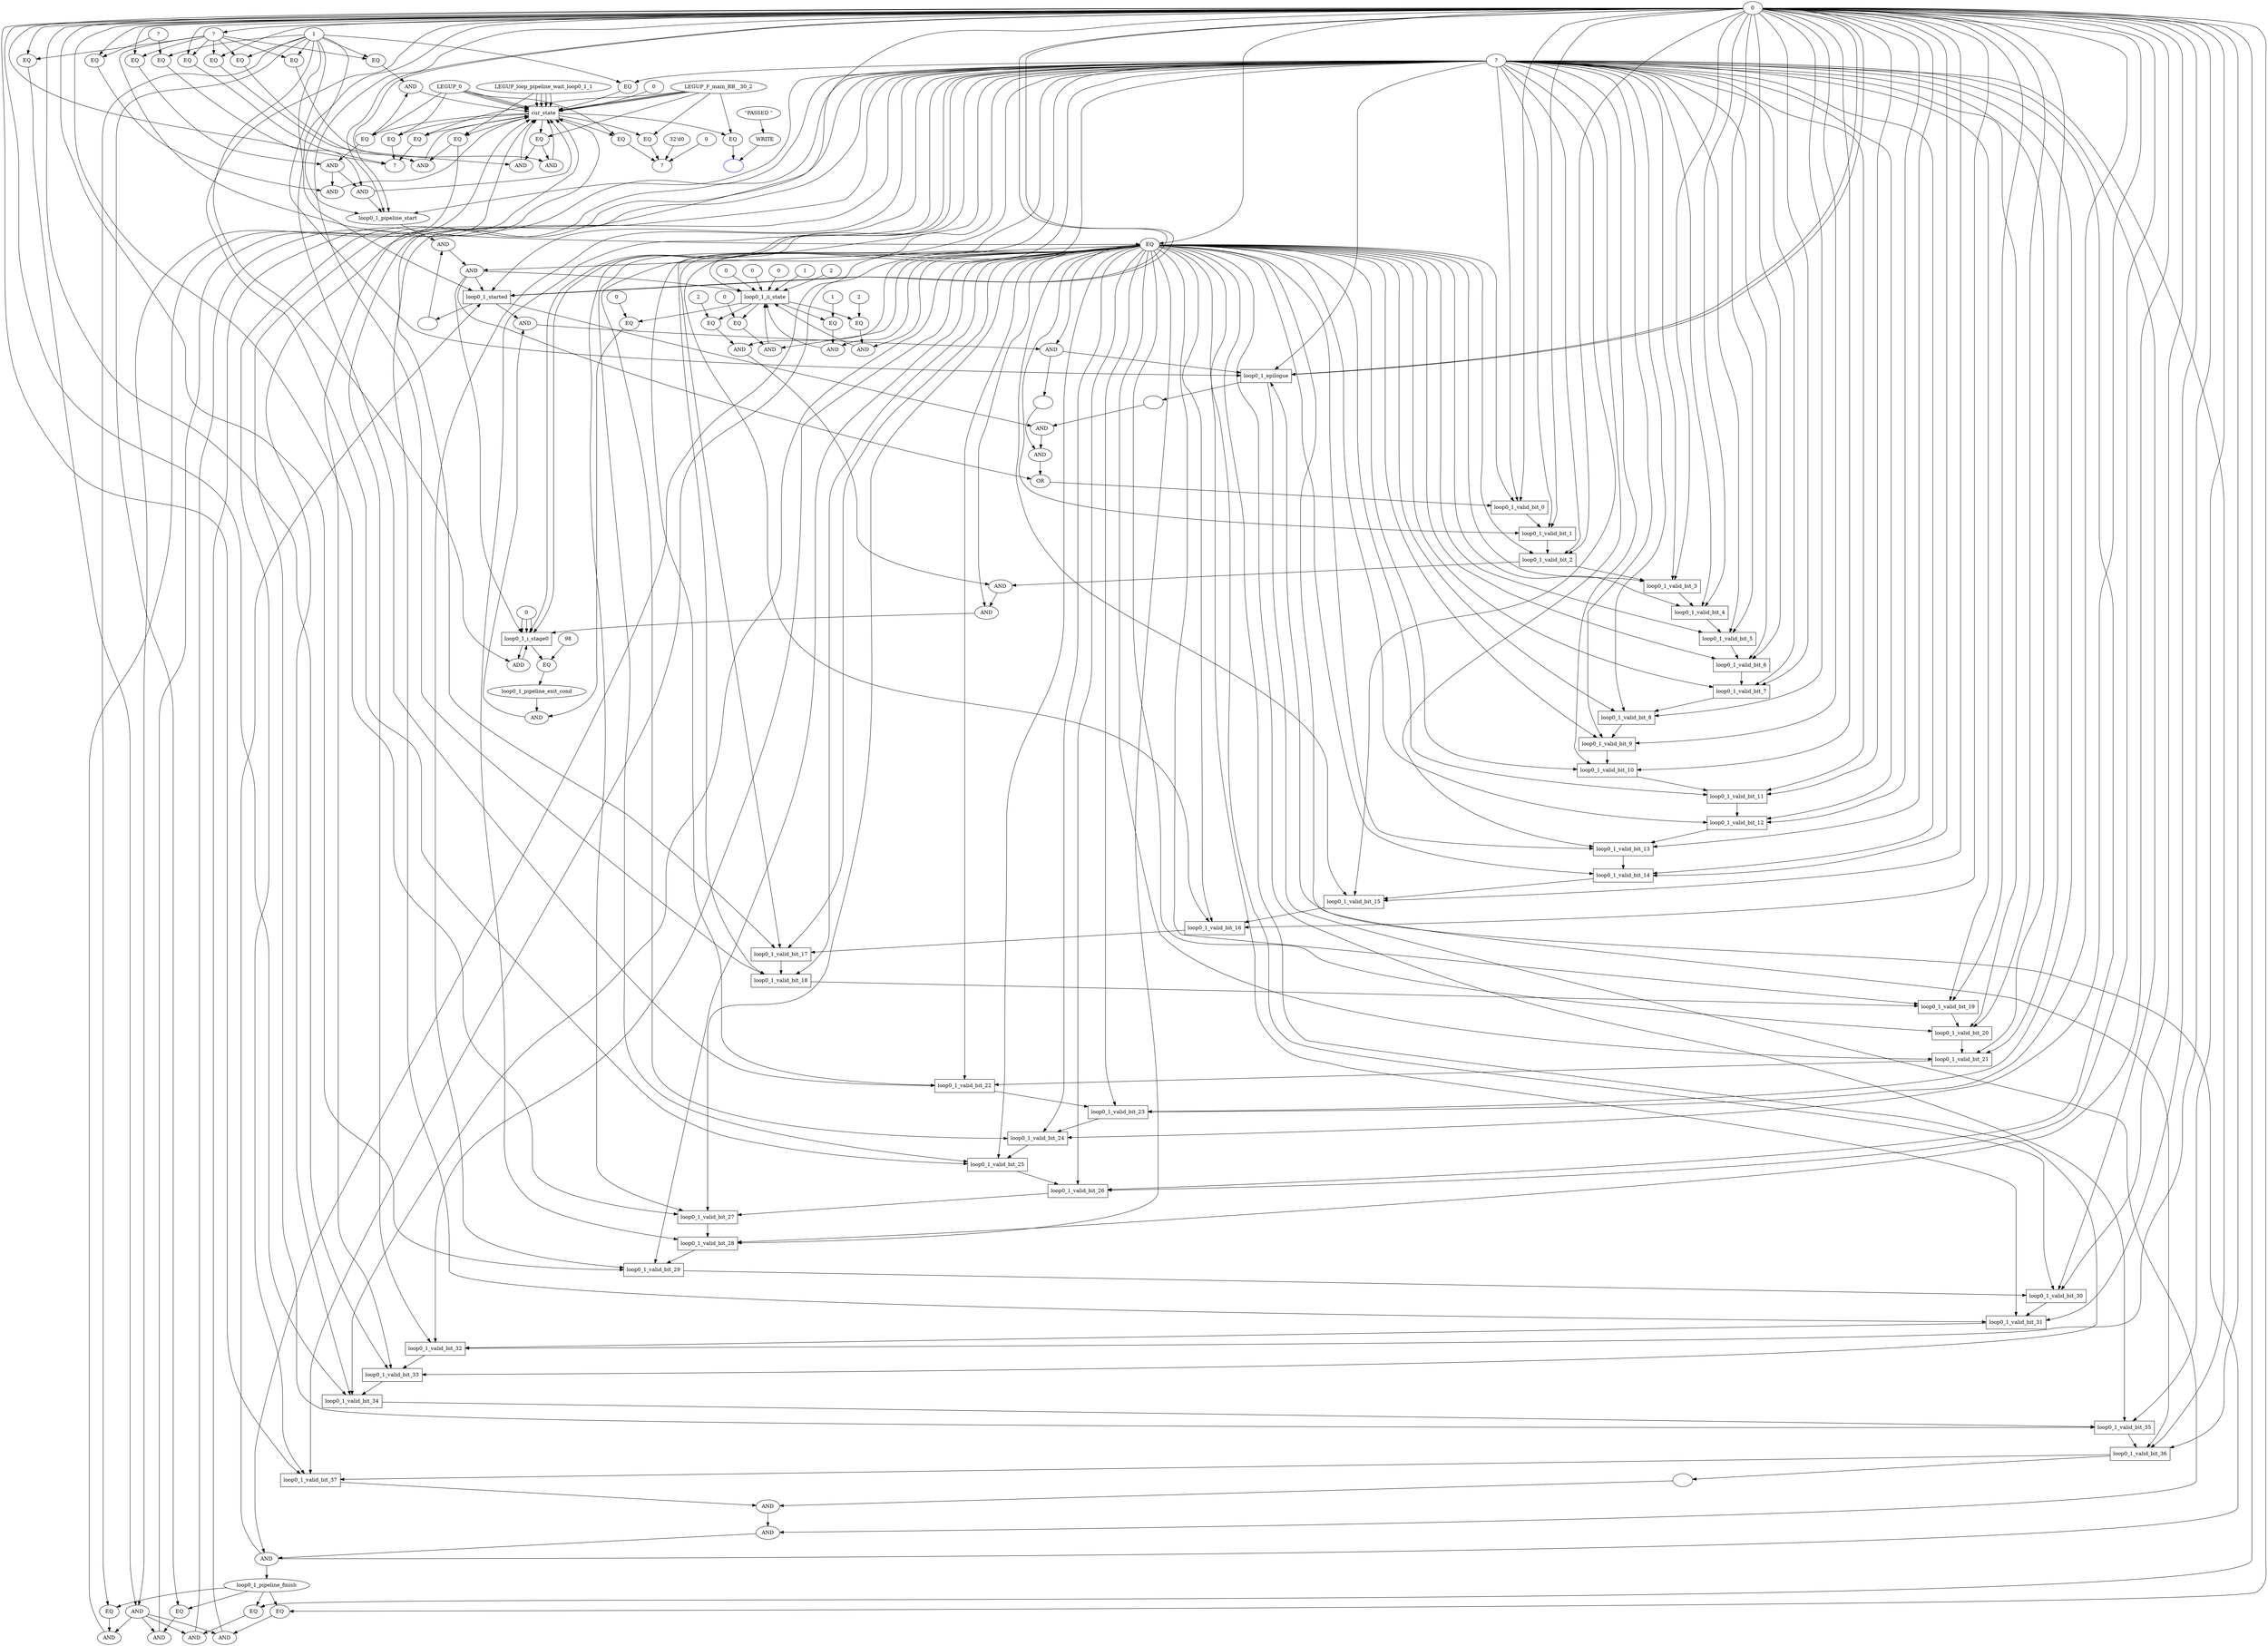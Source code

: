 //----------------------------------------------------------------------------//
// Generated by LegUp High-Level Synthesis Tool Version 4.0 (http://legup.org)
// Compiled: Mon Jun  4 15:32:40 2018
// University of Toronto
// For research and academic purposes only. Commercial use is prohibited.
// Please send bugs to: legup@eecg.toronto.edu
// Date: Tue Sep  4 16:43:32 2018
//----------------------------------------------------------------------------//

digraph {
Node0x3fded20[label="?"];
Node0x3fdf800[label="0"];
Node0x3fdf800 -> Node0x3fded20;
Node0x3fe1470[label="EQ"];
Node0x3fe1470 -> Node0x3fded20;
Node0x3fe1870[label="EQ"];
Node0x3fe1870 -> Node0x3fded20;
Node0x3ff5c80[label="EQ"];
Node0x3ff5c80 -> Node0x3fded20;
Node0x3fdefa0[label="?"];
Node0x3ff5f70[label="0"];
Node0x3ff5f70 -> Node0x3fdefa0;
Node0x3ff6170[label="32'd0"];
Node0x3ff6170 -> Node0x3fdefa0;
Node0x3ff6390[label="EQ"];
Node0x3ff6390 -> Node0x3fdefa0;
Node0x3ff6660[label="EQ"];
Node0x3ff6660 -> Node0x3fdefa0;
Node0x40c9b60[label="",color=blue];
Node0x40c9c40[label="WRITE"];
Node0x40c9c40 -> Node0x40c9b60;
Node0x40ca080[label="EQ"];
Node0x40ca080 -> Node0x40c9b60;
Node0x3fdee70[label="?"];
Node0x3fdee70 -> Node0x3fe1470;
Node0x3fdf800 -> Node0x3fe1470;
Node0x3fe1a80[label="cur_state",shape=box];
Node0x3fe1a80 -> Node0x3fe1870;
Node0x3fe1c80[label="LEGUP_0"];
Node0x3fe1c80 -> Node0x3fe1870;
Node0x3fe1a80 -> Node0x3ff5c80;
Node0x3fe2150[label="LEGUP_F_main_BB__30_2"];
Node0x3fe2150 -> Node0x3ff5c80;
Node0x3fe1a80 -> Node0x3ff6390;
Node0x3fe1c80 -> Node0x3ff6390;
Node0x3fe1a80 -> Node0x3ff6660;
Node0x3fe2150 -> Node0x3ff6660;
Node0x40c9e60[label="\"PASSED \""];
Node0x40c9e60 -> Node0x40c9c40;
Node0x3fe1a80 -> Node0x40ca080;
Node0x3fe2150 -> Node0x40ca080;
Node0x3fdf800 -> Node0x3fdee70;
Node0x3fe1c80 -> Node0x3fe1a80;
Node0x3fe1ea0[label="LEGUP_loop_pipeline_wait_loop0_1_1"];
Node0x3fe1ea0 -> Node0x3fe1a80;
Node0x3fe1c80 -> Node0x3fe1a80;
Node0x3fe1ea0 -> Node0x3fe1a80;
Node0x3fe2150 -> Node0x3fe1a80;
Node0x3fe1ea0 -> Node0x3fe1a80;
Node0x3fe2150 -> Node0x3fe1a80;
Node0x3fe1ea0 -> Node0x3fe1a80;
Node0x3fe2150 -> Node0x3fe1a80;
Node0x3fe1c80 -> Node0x3fe1a80;
Node0x3fe2270[label="0"];
Node0x3fe2270 -> Node0x3fe1a80;
Node0x3fe2740[label="AND"];
Node0x3fe2740 -> Node0x3fe1a80;
Node0x3fe30b0[label="AND"];
Node0x3fe30b0 -> Node0x3fe1a80;
Node0x3fe3b40[label="AND"];
Node0x3fe3b40 -> Node0x3fe1a80;
Node0x3fe4070[label="AND"];
Node0x3fe4070 -> Node0x3fe1a80;
Node0x3fe4810[label="AND"];
Node0x3fe4810 -> Node0x3fe1a80;
Node0x3ff3c80[label="AND"];
Node0x3ff3c80 -> Node0x3fe1a80;
Node0x3ff4240[label="AND"];
Node0x3ff4240 -> Node0x3fe1a80;
Node0x3ff4770[label="AND"];
Node0x3ff4770 -> Node0x3fe1a80;
Node0x3ff4ca0[label="AND"];
Node0x3ff4ca0 -> Node0x3fe1a80;
Node0x3ff5440[label="AND"];
Node0x3ff5440 -> Node0x3fe1a80;
Node0x3ff5970[label="EQ"];
Node0x3ff5970 -> Node0x3fe1a80;
Node0x3fe2940[label="EQ"];
Node0x3fe2940 -> Node0x3fe2740;
Node0x3fe2c40[label="EQ"];
Node0x3fe2c40 -> Node0x3fe2740;
Node0x3fe3290[label="AND"];
Node0x3fe3290 -> Node0x3fe30b0;
Node0x3fe3800[label="EQ"];
Node0x3fe3800 -> Node0x3fe30b0;
Node0x3fe3290 -> Node0x3fe3b40;
Node0x3fe3d90[label="EQ"];
Node0x3fe3d90 -> Node0x3fe3b40;
Node0x3fe4250[label="EQ"];
Node0x3fe4250 -> Node0x3fe4070;
Node0x3fe4550[label="EQ"];
Node0x3fe4550 -> Node0x3fe4070;
Node0x3fe49f0[label="AND"];
Node0x3fe49f0 -> Node0x3fe4810;
Node0x3fe4f60[label="EQ"];
Node0x3fe4f60 -> Node0x3fe4810;
Node0x3fe49f0 -> Node0x3ff3c80;
Node0x3ff3f60[label="EQ"];
Node0x3ff3f60 -> Node0x3ff3c80;
Node0x3fe49f0 -> Node0x3ff4240;
Node0x3ff4490[label="EQ"];
Node0x3ff4490 -> Node0x3ff4240;
Node0x3fe49f0 -> Node0x3ff4770;
Node0x3ff49c0[label="EQ"];
Node0x3ff49c0 -> Node0x3ff4770;
Node0x3ff4e80[label="EQ"];
Node0x3ff4e80 -> Node0x3ff4ca0;
Node0x3ff5180[label="EQ"];
Node0x3ff5180 -> Node0x3ff4ca0;
Node0x3ff4e80 -> Node0x3ff5440;
Node0x3ff5690[label="EQ"];
Node0x3ff5690 -> Node0x3ff5440;
Node0x3fdeaa0[label="?"];
Node0x3fdeaa0 -> Node0x3ff5970;
Node0x3fe2e90[label="1"];
Node0x3fe2e90 -> Node0x3ff5970;
Node0x3fe1a80 -> Node0x3fe2940;
Node0x3fe1c80 -> Node0x3fe2940;
Node0x3fdee70 -> Node0x3fe2c40;
Node0x3fe2e90 -> Node0x3fe2c40;
Node0x3fe2940 -> Node0x3fe3290;
Node0x3fe3520[label="EQ"];
Node0x3fe3520 -> Node0x3fe3290;
Node0x3fdebd0[label="?"];
Node0x3fdebd0 -> Node0x3fe3800;
Node0x3fe2e90 -> Node0x3fe3800;
Node0x3fdebd0 -> Node0x3fe3d90;
Node0x3fdf800 -> Node0x3fe3d90;
Node0x3fe1a80 -> Node0x3fe4250;
Node0x3fe1ea0 -> Node0x3fe4250;
Node0x3fdee70 -> Node0x3fe4550;
Node0x3fe2e90 -> Node0x3fe4550;
Node0x3fe4250 -> Node0x3fe49f0;
Node0x3fe4c80[label="EQ"];
Node0x3fe4c80 -> Node0x3fe49f0;
Node0x3fe5160[label="loop0_1_pipeline_finish"];
Node0x3fe5160 -> Node0x3fe4f60;
Node0x3fe2e90 -> Node0x3fe4f60;
Node0x3fe5160 -> Node0x3ff3f60;
Node0x3fdf800 -> Node0x3ff3f60;
Node0x3fe5160 -> Node0x3ff4490;
Node0x3fe2e90 -> Node0x3ff4490;
Node0x3fe5160 -> Node0x3ff49c0;
Node0x3fdf800 -> Node0x3ff49c0;
Node0x3fe1a80 -> Node0x3ff4e80;
Node0x3fe2150 -> Node0x3ff4e80;
Node0x3fdee70 -> Node0x3ff5180;
Node0x3fe2e90 -> Node0x3ff5180;
Node0x3fdee70 -> Node0x3ff5690;
Node0x3fdf800 -> Node0x3ff5690;
Node0x3fdee70 -> Node0x3fe3520;
Node0x3fdf800 -> Node0x3fe3520;
Node0x3fdee70 -> Node0x3fe4c80;
Node0x3fdf800 -> Node0x3fe4c80;
Node0x3fe5360[label="AND"];
Node0x3fe5360 -> Node0x3fe5160;
Node0x3fe5580[label="EQ"];
Node0x3fe5580 -> Node0x3fe5360;
Node0x3fe5880[label="AND"];
Node0x3fe5880 -> Node0x3fe5360;
Node0x3fdee70 -> Node0x3fe5580;
Node0x3fdf800 -> Node0x3fe5580;
Node0x3fe5a80[label="loop0_1_epilogue",shape=box];
Node0x3fe5a80 -> Node0x3fe5880;
Node0x3fec9d0[label="AND"];
Node0x3fec9d0 -> Node0x3fe5880;
Node0x3fdf800 -> Node0x3fe5a80;
Node0x3fe2e90 -> Node0x3fe5a80;
Node0x3fdf800 -> Node0x3fe5a80;
Node0x3fdeaa0 -> Node0x3fe5a80;
Node0x3fe5e70[label="AND"];
Node0x3fe5e70 -> Node0x3fe5a80;
Node0x3fe5360 -> Node0x3fe5a80;
Node0x3fecbf0[label=""];
Node0x3fecbf0 -> Node0x3fec9d0;
Node0x3ff38a0[label="loop0_1_valid_bit_37",shape=box];
Node0x3ff38a0 -> Node0x3fec9d0;
Node0x3fe5580 -> Node0x3fe5e70;
Node0x3fe6100[label="AND"];
Node0x3fe6100 -> Node0x3fe5e70;
Node0x3fecdf0[label="loop0_1_valid_bit_36",shape=box];
Node0x3fecdf0 -> Node0x3fecbf0;
Node0x3fecdf0 -> Node0x3ff38a0;
Node0x3fdf800 -> Node0x3ff38a0;
Node0x3fe5580 -> Node0x3ff38a0;
Node0x3fdeaa0 -> Node0x3ff38a0;
Node0x3fe6320[label="loop0_1_started",shape=box];
Node0x3fe6320 -> Node0x3fe6100;
Node0x3fe71e0[label="AND"];
Node0x3fe71e0 -> Node0x3fe6100;
Node0x3fed010[label="loop0_1_valid_bit_35",shape=box];
Node0x3fed010 -> Node0x3fecdf0;
Node0x3fdf800 -> Node0x3fecdf0;
Node0x3fe5580 -> Node0x3fecdf0;
Node0x3fdeaa0 -> Node0x3fecdf0;
Node0x3fdf800 -> Node0x3fe6320;
Node0x3fe2e90 -> Node0x3fe6320;
Node0x3fdf800 -> Node0x3fe6320;
Node0x3fdeaa0 -> Node0x3fe6320;
Node0x3fe6690[label="AND"];
Node0x3fe6690 -> Node0x3fe6320;
Node0x3fe5360 -> Node0x3fe6320;
Node0x3fe7400[label="EQ"];
Node0x3fe7400 -> Node0x3fe71e0;
Node0x3fe9a10[label="loop0_1_pipeline_exit_cond"];
Node0x3fe9a10 -> Node0x3fe71e0;
Node0x3fed230[label="loop0_1_valid_bit_34",shape=box];
Node0x3fed230 -> Node0x3fed010;
Node0x3fdf800 -> Node0x3fed010;
Node0x3fe5580 -> Node0x3fed010;
Node0x3fdeaa0 -> Node0x3fed010;
Node0x3fe5580 -> Node0x3fe6690;
Node0x3fe6920[label="AND"];
Node0x3fe6920 -> Node0x3fe6690;
Node0x3fe7600[label="loop0_1_ii_state",shape=box];
Node0x3fe7600 -> Node0x3fe7400;
Node0x3fe9810[label="0"];
Node0x3fe9810 -> Node0x3fe7400;
Node0x3fe9c10[label="EQ"];
Node0x3fe9c10 -> Node0x3fe9a10;
Node0x3fed450[label="loop0_1_valid_bit_33",shape=box];
Node0x3fed450 -> Node0x3fed230;
Node0x3fdf800 -> Node0x3fed230;
Node0x3fe5580 -> Node0x3fed230;
Node0x3fdeaa0 -> Node0x3fed230;
Node0x3fe6b40[label="loop0_1_pipeline_start"];
Node0x3fe6b40 -> Node0x3fe6920;
Node0x3fe6f20[label=""];
Node0x3fe6f20 -> Node0x3fe6920;
Node0x3fe7820[label="0"];
Node0x3fe7820 -> Node0x3fe7600;
Node0x3fe7a40[label="0"];
Node0x3fe7a40 -> Node0x3fe7600;
Node0x3fe7c60[label="1"];
Node0x3fe7c60 -> Node0x3fe7600;
Node0x3fe7e70[label="2"];
Node0x3fe7e70 -> Node0x3fe7600;
Node0x3fe8050[label="0"];
Node0x3fe8050 -> Node0x3fe7600;
Node0x3fdeaa0 -> Node0x3fe7600;
Node0x3fe6690 -> Node0x3fe7600;
Node0x3fe8310[label="AND"];
Node0x3fe8310 -> Node0x3fe7600;
Node0x3fe8a10[label="AND"];
Node0x3fe8a10 -> Node0x3fe7600;
Node0x3fe9130[label="AND"];
Node0x3fe9130 -> Node0x3fe7600;
Node0x3fe9e10[label="loop0_1_i_stage0",shape=box];
Node0x3fe9e10 -> Node0x3fe9c10;
Node0x3fec780[label="98"];
Node0x3fec780 -> Node0x3fe9c10;
Node0x3fed670[label="loop0_1_valid_bit_32",shape=box];
Node0x3fed670 -> Node0x3fed450;
Node0x3fdf800 -> Node0x3fed450;
Node0x3fe5580 -> Node0x3fed450;
Node0x3fdeaa0 -> Node0x3fed450;
Node0x3fdf800 -> Node0x3fe6b40;
Node0x3fdf800 -> Node0x3fe6b40;
Node0x3fe2e90 -> Node0x3fe6b40;
Node0x3fdeaa0 -> Node0x3fe6b40;
Node0x3fe30b0 -> Node0x3fe6b40;
Node0x3fe6320 -> Node0x3fe6f20;
Node0x3fe5580 -> Node0x3fe8310;
Node0x3fe8580[label="EQ"];
Node0x3fe8580 -> Node0x3fe8310;
Node0x3fe5580 -> Node0x3fe8a10;
Node0x3fe8ca0[label="EQ"];
Node0x3fe8ca0 -> Node0x3fe8a10;
Node0x3fe5580 -> Node0x3fe9130;
Node0x3fe9380[label="EQ"];
Node0x3fe9380 -> Node0x3fe9130;
Node0x3fea030[label="0"];
Node0x3fea030 -> Node0x3fe9e10;
Node0x3fea030 -> Node0x3fe9e10;
Node0x3fea2c0[label="ADD"];
Node0x3fea2c0 -> Node0x3fe9e10;
Node0x3fea030 -> Node0x3fe9e10;
Node0x3fdeaa0 -> Node0x3fe9e10;
Node0x3fe6690 -> Node0x3fe9e10;
Node0x3fea680[label="AND"];
Node0x3fea680 -> Node0x3fe9e10;
Node0x3fdeaa0 -> Node0x3fe9e10;
Node0x3fed890[label="loop0_1_valid_bit_31",shape=box];
Node0x3fed890 -> Node0x3fed670;
Node0x3fdf800 -> Node0x3fed670;
Node0x3fe5580 -> Node0x3fed670;
Node0x3fdeaa0 -> Node0x3fed670;
Node0x3fe7600 -> Node0x3fe8580;
Node0x3fe87f0[label="0"];
Node0x3fe87f0 -> Node0x3fe8580;
Node0x3fe7600 -> Node0x3fe8ca0;
Node0x3fe8f10[label="1"];
Node0x3fe8f10 -> Node0x3fe8ca0;
Node0x3fe7600 -> Node0x3fe9380;
Node0x3fe95f0[label="2"];
Node0x3fe95f0 -> Node0x3fe9380;
Node0x3fe9e10 -> Node0x3fea2c0;
Node0x3fe2e90 -> Node0x3fea2c0;
Node0x3fe5580 -> Node0x3fea680;
Node0x3fea8f0[label="AND"];
Node0x3fea8f0 -> Node0x3fea680;
Node0x3fedab0[label="loop0_1_valid_bit_30",shape=box];
Node0x3fedab0 -> Node0x3fed890;
Node0x3fdf800 -> Node0x3fed890;
Node0x3fe5580 -> Node0x3fed890;
Node0x3fdeaa0 -> Node0x3fed890;
Node0x3feab10[label="AND"];
Node0x3feab10 -> Node0x3fea8f0;
Node0x3feb210[label="loop0_1_valid_bit_2",shape=box];
Node0x3feb210 -> Node0x3fea8f0;
Node0x3fedcd0[label="loop0_1_valid_bit_29",shape=box];
Node0x3fedcd0 -> Node0x3fedab0;
Node0x3fdf800 -> Node0x3fedab0;
Node0x3fe5580 -> Node0x3fedab0;
Node0x3fdeaa0 -> Node0x3fedab0;
Node0x3fe5580 -> Node0x3feab10;
Node0x3fead80[label="EQ"];
Node0x3fead80 -> Node0x3feab10;
Node0x3feb410[label="loop0_1_valid_bit_1",shape=box];
Node0x3feb410 -> Node0x3feb210;
Node0x3fdf800 -> Node0x3feb210;
Node0x3fe5580 -> Node0x3feb210;
Node0x3fdeaa0 -> Node0x3feb210;
Node0x3fedef0[label="loop0_1_valid_bit_28",shape=box];
Node0x3fedef0 -> Node0x3fedcd0;
Node0x3fdf800 -> Node0x3fedcd0;
Node0x3fe5580 -> Node0x3fedcd0;
Node0x3fdeaa0 -> Node0x3fedcd0;
Node0x3fe7600 -> Node0x3fead80;
Node0x3feaff0[label="2"];
Node0x3feaff0 -> Node0x3fead80;
Node0x3feb610[label="loop0_1_valid_bit_0",shape=box];
Node0x3feb610 -> Node0x3feb410;
Node0x3fdf800 -> Node0x3feb410;
Node0x3fe5580 -> Node0x3feb410;
Node0x3fdeaa0 -> Node0x3feb410;
Node0x3fee110[label="loop0_1_valid_bit_27",shape=box];
Node0x3fee110 -> Node0x3fedef0;
Node0x3fdf800 -> Node0x3fedef0;
Node0x3fe5580 -> Node0x3fedef0;
Node0x3fdeaa0 -> Node0x3fedef0;
Node0x3feb830[label="OR"];
Node0x3feb830 -> Node0x3feb610;
Node0x3fdf800 -> Node0x3feb610;
Node0x3fe5580 -> Node0x3feb610;
Node0x3fdeaa0 -> Node0x3feb610;
Node0x3fee330[label="loop0_1_valid_bit_26",shape=box];
Node0x3fee330 -> Node0x3fee110;
Node0x3fdf800 -> Node0x3fee110;
Node0x3fe5580 -> Node0x3fee110;
Node0x3fdeaa0 -> Node0x3fee110;
Node0x3fe6690 -> Node0x3feb830;
Node0x3febac0[label="AND"];
Node0x3febac0 -> Node0x3feb830;
Node0x3fee550[label="loop0_1_valid_bit_25",shape=box];
Node0x3fee550 -> Node0x3fee330;
Node0x3fdf800 -> Node0x3fee330;
Node0x3fe5580 -> Node0x3fee330;
Node0x3fdeaa0 -> Node0x3fee330;
Node0x3febce0[label="AND"];
Node0x3febce0 -> Node0x3febac0;
Node0x3fec1c0[label=""];
Node0x3fec1c0 -> Node0x3febac0;
Node0x3fee770[label="loop0_1_valid_bit_24",shape=box];
Node0x3fee770 -> Node0x3fee550;
Node0x3fdf800 -> Node0x3fee550;
Node0x3fe5580 -> Node0x3fee550;
Node0x3fdeaa0 -> Node0x3fee550;
Node0x3fe6320 -> Node0x3febce0;
Node0x3febf50[label=""];
Node0x3febf50 -> Node0x3febce0;
Node0x3fe5e70 -> Node0x3fec1c0;
Node0x3fee990[label="loop0_1_valid_bit_23",shape=box];
Node0x3fee990 -> Node0x3fee770;
Node0x3fdf800 -> Node0x3fee770;
Node0x3fe5580 -> Node0x3fee770;
Node0x3fdeaa0 -> Node0x3fee770;
Node0x3fe5a80 -> Node0x3febf50;
Node0x3feebb0[label="loop0_1_valid_bit_22",shape=box];
Node0x3feebb0 -> Node0x3fee990;
Node0x3fdf800 -> Node0x3fee990;
Node0x3fe5580 -> Node0x3fee990;
Node0x3fdeaa0 -> Node0x3fee990;
Node0x3feedd0[label="loop0_1_valid_bit_21",shape=box];
Node0x3feedd0 -> Node0x3feebb0;
Node0x3fdf800 -> Node0x3feebb0;
Node0x3fe5580 -> Node0x3feebb0;
Node0x3fdeaa0 -> Node0x3feebb0;
Node0x3feeff0[label="loop0_1_valid_bit_20",shape=box];
Node0x3feeff0 -> Node0x3feedd0;
Node0x3fdf800 -> Node0x3feedd0;
Node0x3fe5580 -> Node0x3feedd0;
Node0x3fdeaa0 -> Node0x3feedd0;
Node0x3fef210[label="loop0_1_valid_bit_19",shape=box];
Node0x3fef210 -> Node0x3feeff0;
Node0x3fdf800 -> Node0x3feeff0;
Node0x3fe5580 -> Node0x3feeff0;
Node0x3fdeaa0 -> Node0x3feeff0;
Node0x3fef430[label="loop0_1_valid_bit_18",shape=box];
Node0x3fef430 -> Node0x3fef210;
Node0x3fdf800 -> Node0x3fef210;
Node0x3fe5580 -> Node0x3fef210;
Node0x3fdeaa0 -> Node0x3fef210;
Node0x3fef650[label="loop0_1_valid_bit_17",shape=box];
Node0x3fef650 -> Node0x3fef430;
Node0x3fdf800 -> Node0x3fef430;
Node0x3fe5580 -> Node0x3fef430;
Node0x3fdeaa0 -> Node0x3fef430;
Node0x3fef870[label="loop0_1_valid_bit_16",shape=box];
Node0x3fef870 -> Node0x3fef650;
Node0x3fdf800 -> Node0x3fef650;
Node0x3fe5580 -> Node0x3fef650;
Node0x3fdeaa0 -> Node0x3fef650;
Node0x3fefa90[label="loop0_1_valid_bit_15",shape=box];
Node0x3fefa90 -> Node0x3fef870;
Node0x3fdf800 -> Node0x3fef870;
Node0x3fe5580 -> Node0x3fef870;
Node0x3fdeaa0 -> Node0x3fef870;
Node0x3fefcb0[label="loop0_1_valid_bit_14",shape=box];
Node0x3fefcb0 -> Node0x3fefa90;
Node0x3fdf800 -> Node0x3fefa90;
Node0x3fe5580 -> Node0x3fefa90;
Node0x3fdeaa0 -> Node0x3fefa90;
Node0x3fefed0[label="loop0_1_valid_bit_13",shape=box];
Node0x3fefed0 -> Node0x3fefcb0;
Node0x3fdf800 -> Node0x3fefcb0;
Node0x3fe5580 -> Node0x3fefcb0;
Node0x3fdeaa0 -> Node0x3fefcb0;
Node0x3ff00f0[label="loop0_1_valid_bit_12",shape=box];
Node0x3ff00f0 -> Node0x3fefed0;
Node0x3fdf800 -> Node0x3fefed0;
Node0x3fe5580 -> Node0x3fefed0;
Node0x3fdeaa0 -> Node0x3fefed0;
Node0x3ff0310[label="loop0_1_valid_bit_11",shape=box];
Node0x3ff0310 -> Node0x3ff00f0;
Node0x3fdf800 -> Node0x3ff00f0;
Node0x3fe5580 -> Node0x3ff00f0;
Node0x3fdeaa0 -> Node0x3ff00f0;
Node0x3ff0530[label="loop0_1_valid_bit_10",shape=box];
Node0x3ff0530 -> Node0x3ff0310;
Node0x3fdf800 -> Node0x3ff0310;
Node0x3fe5580 -> Node0x3ff0310;
Node0x3fdeaa0 -> Node0x3ff0310;
Node0x3ff0750[label="loop0_1_valid_bit_9",shape=box];
Node0x3ff0750 -> Node0x3ff0530;
Node0x3fdf800 -> Node0x3ff0530;
Node0x3fe5580 -> Node0x3ff0530;
Node0x3fdeaa0 -> Node0x3ff0530;
Node0x3ff0970[label="loop0_1_valid_bit_8",shape=box];
Node0x3ff0970 -> Node0x3ff0750;
Node0x3fdf800 -> Node0x3ff0750;
Node0x3fe5580 -> Node0x3ff0750;
Node0x3fdeaa0 -> Node0x3ff0750;
Node0x3ff0b90[label="loop0_1_valid_bit_7",shape=box];
Node0x3ff0b90 -> Node0x3ff0970;
Node0x3fdf800 -> Node0x3ff0970;
Node0x3fe5580 -> Node0x3ff0970;
Node0x3fdeaa0 -> Node0x3ff0970;
Node0x3ff0db0[label="loop0_1_valid_bit_6",shape=box];
Node0x3ff0db0 -> Node0x3ff0b90;
Node0x3fdf800 -> Node0x3ff0b90;
Node0x3fe5580 -> Node0x3ff0b90;
Node0x3fdeaa0 -> Node0x3ff0b90;
Node0x3ff0fd0[label="loop0_1_valid_bit_5",shape=box];
Node0x3ff0fd0 -> Node0x3ff0db0;
Node0x3fdf800 -> Node0x3ff0db0;
Node0x3fe5580 -> Node0x3ff0db0;
Node0x3fdeaa0 -> Node0x3ff0db0;
Node0x3ff11f0[label="loop0_1_valid_bit_4",shape=box];
Node0x3ff11f0 -> Node0x3ff0fd0;
Node0x3fdf800 -> Node0x3ff0fd0;
Node0x3fe5580 -> Node0x3ff0fd0;
Node0x3fdeaa0 -> Node0x3ff0fd0;
Node0x3ff1410[label="loop0_1_valid_bit_3",shape=box];
Node0x3ff1410 -> Node0x3ff11f0;
Node0x3fdf800 -> Node0x3ff11f0;
Node0x3fe5580 -> Node0x3ff11f0;
Node0x3fdeaa0 -> Node0x3ff11f0;
Node0x3feb210 -> Node0x3ff1410;
Node0x3fdf800 -> Node0x3ff1410;
Node0x3fe5580 -> Node0x3ff1410;
Node0x3fdeaa0 -> Node0x3ff1410;
}
